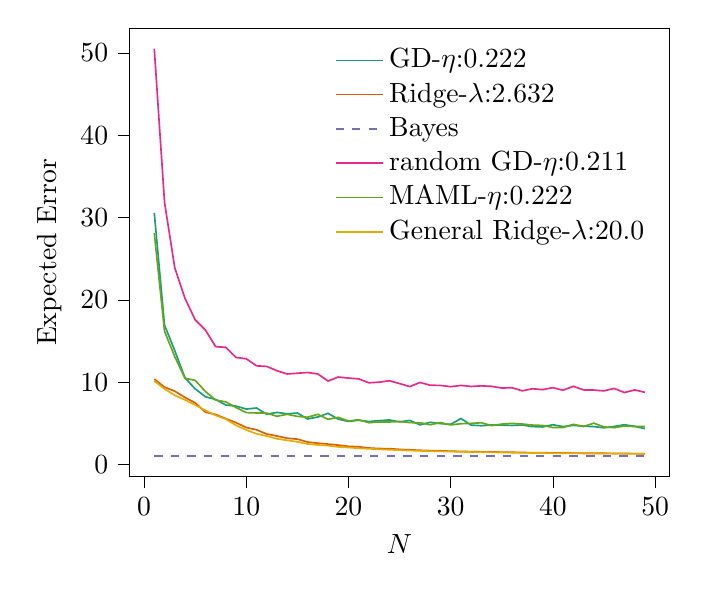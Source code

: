 % This file was created with tikzplotlib v0.10.1.
\begin{tikzpicture}

\definecolor{chocolate217952}{RGB}{217,95,2}
\definecolor{darkcyan27158119}{RGB}{27,158,119}
\definecolor{darkgray176}{RGB}{176,176,176}
\definecolor{deeppink23141138}{RGB}{231,41,138}
\definecolor{lightslategray117112179}{RGB}{117,112,179}
\definecolor{olivedrab10216630}{RGB}{102,166,30}
\definecolor{orange2301712}{RGB}{230,171,2}

\begin{axis}[
legend cell align={left},
legend style={fill opacity=0.8, draw opacity=1, text opacity=1, draw=none},
tick align=outside,
tick pos=left,
x grid style={darkgray176},
xlabel={\(\displaystyle N\)},
xmin=-1.4, xmax=51.4,
xtick style={color=black},
y grid style={darkgray176},
ylabel={Expected Error},
ymin=-1.476, ymax=52.995,
ytick style={color=black}
]
\addplot [semithick, darkcyan27158119]
table {%
1 30.554
2 16.924
3 13.839
4 10.525
5 9.177
6 8.224
7 7.888
8 7.214
9 7.084
10 6.725
11 6.851
12 6.098
13 6.317
14 6.147
15 6.243
16 5.516
17 5.765
18 6.205
19 5.494
20 5.221
21 5.363
22 5.207
23 5.316
24 5.399
25 5.163
26 5.347
27 4.808
28 5.115
29 4.956
30 4.866
31 5.578
32 4.773
33 4.697
34 4.806
35 4.773
36 4.734
37 4.782
38 4.593
39 4.551
40 4.817
41 4.591
42 4.744
43 4.641
44 4.592
45 4.442
46 4.608
47 4.822
48 4.628
49 4.343
};
\addlegendentry{GD-$\eta$:0.222}
\addplot [semithick, chocolate217952]
table {%
1 10.375
2 9.388
3 8.898
4 8.138
5 7.478
6 6.347
7 6.07
8 5.553
9 5.072
10 4.479
11 4.204
12 3.69
13 3.452
14 3.181
15 3.07
16 2.716
17 2.577
18 2.467
19 2.342
20 2.194
21 2.14
22 1.99
23 1.925
24 1.912
25 1.825
26 1.771
27 1.716
28 1.674
29 1.653
30 1.604
31 1.575
32 1.552
33 1.524
34 1.514
35 1.491
36 1.477
37 1.445
38 1.422
39 1.416
40 1.394
41 1.387
42 1.372
43 1.364
44 1.349
45 1.351
46 1.329
47 1.324
48 1.309
49 1.298
};
\addlegendentry{Ridge-$\lambda$:2.632}
\addplot [semithick, lightslategray117112179, dashed]
table {%
1 1.0
2 1.0
3 1.0
4 1.0
5 1.0
6 1.0
7 1.0
8 1.0
9 1.0
10 1.0
11 1.0
12 1.0
13 1.0
14 1.0
15 1.0
16 1.0
17 1.0
18 1.0
19 1.0
20 1.0
21 1.0
22 1.0
23 1.0
24 1.0
25 1.0
26 1.0
27 1.0
28 1.0
29 1.0
30 1.0
31 1.0
32 1.0
33 1.0
34 1.0
35 1.0
36 1.0
37 1.0
38 1.0
39 1.0
40 1.0
41 1.0
42 1.0
43 1.0
44 1.0
45 1.0
46 1.0
47 1.0
48 1.0
49 1.0
};
\addlegendentry{Bayes}
\addplot [semithick, deeppink23141138]
table {%
1 50.519
2 31.867
3 23.907
4 20.182
5 17.567
6 16.323
7 14.31
8 14.221
9 12.991
10 12.834
11 11.976
12 11.907
13 11.377
14 10.986
15 11.076
16 11.163
17 10.992
18 10.128
19 10.617
20 10.489
21 10.388
22 9.915
23 9.989
24 10.165
25 9.817
26 9.455
27 9.955
28 9.617
29 9.598
30 9.442
31 9.597
32 9.47
33 9.541
34 9.486
35 9.279
36 9.315
37 8.939
38 9.189
39 9.087
40 9.321
41 9.015
42 9.488
43 9.05
44 9.032
45 8.932
46 9.229
47 8.732
48 9.051
49 8.758
};
\addlegendentry{random GD-$\eta$:0.211}
\addplot [semithick, olivedrab10216630]
table {%
1 28.108
2 16.173
3 13.101
4 10.466
5 10.211
6 8.864
7 7.824
8 7.597
9 6.916
10 6.294
11 6.247
12 6.232
13 5.845
14 6.087
15 5.84
16 5.732
17 6.087
18 5.477
19 5.718
20 5.269
21 5.431
22 5.063
23 5.162
24 5.155
25 5.211
26 5.076
27 5.052
28 4.819
29 5.082
30 4.8
31 4.944
32 4.987
33 5.057
34 4.717
35 4.896
36 4.984
37 4.906
38 4.779
39 4.732
40 4.478
41 4.486
42 4.867
43 4.606
44 5.009
45 4.554
46 4.463
47 4.666
48 4.597
49 4.602
};
\addlegendentry{MAML-$\eta$:0.222}
\addplot [semithick, orange2301712]
table {%
1 10.137
2 9.178
3 8.393
4 7.843
5 7.217
6 6.568
7 5.96
8 5.496
9 4.747
10 4.186
11 3.72
12 3.445
13 3.111
14 2.924
15 2.745
16 2.479
17 2.364
18 2.278
19 2.126
20 2.053
21 1.951
22 1.897
23 1.831
24 1.779
25 1.729
26 1.681
27 1.638
28 1.615
29 1.583
30 1.558
31 1.525
32 1.497
33 1.486
34 1.459
35 1.451
36 1.425
37 1.412
38 1.39
39 1.378
40 1.369
41 1.354
42 1.347
43 1.334
44 1.328
45 1.318
46 1.313
47 1.301
48 1.293
49 1.286
};
\addlegendentry{General Ridge-$\lambda$:20.0}
\end{axis}

\end{tikzpicture}
